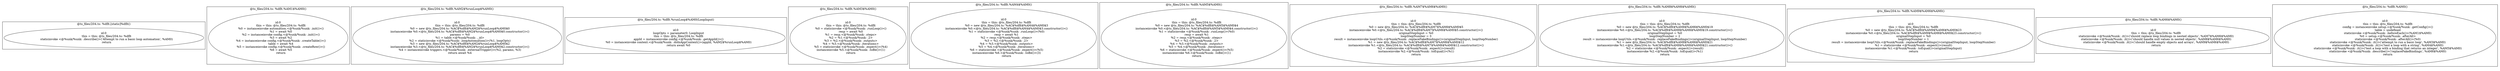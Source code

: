 digraph "204.ts" {
subgraph "cluster_@ts_files/204.ts: %dflt.[static]%dflt()" {
  label="@ts_files/204.ts: %dflt.[static]%dflt()";
  Node33700 [label="id:0
      this = this: @ts_files/204.ts: %dflt
      staticinvoke <@%unk/%unk: .describe()>('Attempt to run a basic loop automation', %AM0)
      return"];
}
subgraph "cluster_@ts_files/204.ts: %dflt.%AM1$%AM0()" {
  label="@ts_files/204.ts: %dflt.%AM1$%AM0()";
  Node25660 [label="id:0
      this = this: @ts_files/204.ts: %dflt
      %0 = instanceinvoke automation.<@%unk/%unk: .init()>()
      %1 = await %0
      %2 = instanceinvoke config.<@%unk/%unk: .init()>()
      %3 = await %2
      %4 = instanceinvoke config.<@%unk/%unk: .createTable()>()
      table = await %4
      %5 = instanceinvoke config.<@%unk/%unk: .createRow()>()
      %6 = await %5
      return"];
}
subgraph "cluster_@ts_files/204.ts: %dflt.%AM2$%runLoop$%AM0()" {
  label="@ts_files/204.ts: %dflt.%AM2$%runLoop$%AM0()";
  Node33910 [label="id:0
      this = this: @ts_files/204.ts: %dflt
      %0 = new @ts_files/204.ts: %AC$%dflt$%AM2$%runLoop$%AM0$0
      instanceinvoke %0.<@ts_files/204.ts: %AC$%dflt$%AM2$%runLoop$%AM0$0.constructor()>()
      params = %0
      %1 = table.<@%unk/%unk: ._id>
      %2 = staticinvoke <@%unk/%unk: .loopAutomation()>(%1, loopOpts)
      %3 = new @ts_files/204.ts: %AC$%dflt$%AM2$%runLoop$%AM0$2
      instanceinvoke %3.<@ts_files/204.ts: %AC$%dflt$%AM2$%runLoop$%AM0$2.constructor()>()
      %4 = instanceinvoke triggers.<@%unk/%unk: .externalTrigger()>(%2, params, %3)
      return await %4"];
}
subgraph "cluster_@ts_files/204.ts: %dflt.%runLoop$%AM0(LoopInput)" {
  label="@ts_files/204.ts: %dflt.%runLoop$%AM0(LoopInput)";
  Node40640 [label="id:0
      loopOpts = parameter0: LoopInput
      this = this: @ts_files/204.ts: %dflt
      appId = instanceinvoke config.<@%unk/%unk: .getAppId()>()
      %0 = instanceinvoke context.<@%unk/%unk: .doInAppContext()>(appId, %AM2$%runLoop$%AM0)
      return await %0"];
}
subgraph "cluster_@ts_files/204.ts: %dflt.%AM3$%AM0()" {
  label="@ts_files/204.ts: %dflt.%AM3$%AM0()";
  Node25680 [label="id:0
      this = this: @ts_files/204.ts: %dflt
      %0 = staticinvoke <@%unk/%unk: .runLoop()>()
      resp = await %0
      %1 = resp.<@%unk/%unk: .steps>
      %2 = %1.<@%unk/%unk: .2>
      %3 = %2.<@%unk/%unk: .outputs>
      %4 = %3.<@%unk/%unk: .iterations>
      %5 = staticinvoke <@%unk/%unk: .expect()>(%4)
      instanceinvoke %5.<@%unk/%unk: .toBe()>(1)
      return"];
}
subgraph "cluster_@ts_files/204.ts: %dflt.%AM4$%AM0()" {
  label="@ts_files/204.ts: %dflt.%AM4$%AM0()";
  Node25690 [label="id:0
      this = this: @ts_files/204.ts: %dflt
      %0 = new @ts_files/204.ts: %AC$%dflt$%AM4$%AM0$3
      instanceinvoke %0.<@ts_files/204.ts: %AC$%dflt$%AM4$%AM0$3.constructor()>()
      %1 = staticinvoke <@%unk/%unk: .runLoop()>(%0)
      resp = await %1
      %2 = resp.<@%unk/%unk: .steps>
      %3 = %2.<@%unk/%unk: .2>
      %4 = %3.<@%unk/%unk: .outputs>
      %5 = %4.<@%unk/%unk: .iterations>
      %6 = staticinvoke <@%unk/%unk: .expect()>(%5)
      instanceinvoke %6.<@%unk/%unk: .toBe()>(3)
      return"];
}
subgraph "cluster_@ts_files/204.ts: %dflt.%AM5$%AM0()" {
  label="@ts_files/204.ts: %dflt.%AM5$%AM0()";
  Node25700 [label="id:0
      this = this: @ts_files/204.ts: %dflt
      %0 = new @ts_files/204.ts: %AC$%dflt$%AM5$%AM0$4
      instanceinvoke %0.<@ts_files/204.ts: %AC$%dflt$%AM5$%AM0$4.constructor()>()
      %1 = staticinvoke <@%unk/%unk: .runLoop()>(%0)
      resp = await %1
      %2 = resp.<@%unk/%unk: .steps>
      %3 = %2.<@%unk/%unk: .2>
      %4 = %3.<@%unk/%unk: .outputs>
      %5 = %4.<@%unk/%unk: .iterations>
      %6 = staticinvoke <@%unk/%unk: .expect()>(%5)
      instanceinvoke %6.<@%unk/%unk: .toBe()>(1)
      return"];
}
subgraph "cluster_@ts_files/204.ts: %dflt.%AM7$%AM6$%AM0()" {
  label="@ts_files/204.ts: %dflt.%AM7$%AM6$%AM0()";
  Node28410 [label="id:0
      this = this: @ts_files/204.ts: %dflt
      %0 = new @ts_files/204.ts: %AC$%dflt$%AM7$%AM6$%AM0$5
      instanceinvoke %0.<@ts_files/204.ts: %AC$%dflt$%AM7$%AM6$%AM0$5.constructor()>()
      originalStepInput = %0
      loopStepNumber = 3
      result = instanceinvoke loopUtils.<@%unk/%unk: .replaceFakeBindings()>(originalStepInput, loopStepNumber)
      %1 = new @ts_files/204.ts: %AC$%dflt$%AM7$%AM6$%AM0$12
      instanceinvoke %1.<@ts_files/204.ts: %AC$%dflt$%AM7$%AM6$%AM0$12.constructor()>()
      %2 = staticinvoke <@%unk/%unk: .expect()>(result)
      instanceinvoke %2.<@%unk/%unk: .toEqual()>(%1)
      return"];
}
subgraph "cluster_@ts_files/204.ts: %dflt.%AM8$%AM6$%AM0()" {
  label="@ts_files/204.ts: %dflt.%AM8$%AM6$%AM0()";
  Node28420 [label="id:0
      this = this: @ts_files/204.ts: %dflt
      %0 = new @ts_files/204.ts: %AC$%dflt$%AM8$%AM6$%AM0$19
      instanceinvoke %0.<@ts_files/204.ts: %AC$%dflt$%AM8$%AM6$%AM0$19.constructor()>()
      originalStepInput = %0
      loopStepNumber = 2
      result = instanceinvoke loopUtils.<@%unk/%unk: .replaceFakeBindings()>(originalStepInput, loopStepNumber)
      %1 = new @ts_files/204.ts: %AC$%dflt$%AM8$%AM6$%AM0$21
      instanceinvoke %1.<@ts_files/204.ts: %AC$%dflt$%AM8$%AM6$%AM0$21.constructor()>()
      %2 = staticinvoke <@%unk/%unk: .expect()>(result)
      instanceinvoke %2.<@%unk/%unk: .toEqual()>(%1)
      return"];
}
subgraph "cluster_@ts_files/204.ts: %dflt.%AM9$%AM6$%AM0()" {
  label="@ts_files/204.ts: %dflt.%AM9$%AM6$%AM0()";
  Node28430 [label="id:0
      this = this: @ts_files/204.ts: %dflt
      %0 = new @ts_files/204.ts: %AC$%dflt$%AM9$%AM6$%AM0$23
      instanceinvoke %0.<@ts_files/204.ts: %AC$%dflt$%AM9$%AM6$%AM0$23.constructor()>()
      originalStepInput = %0
      loopStepNumber = 1
      result = instanceinvoke loopUtils.<@%unk/%unk: .replaceFakeBindings()>(originalStepInput, loopStepNumber)
      %1 = staticinvoke <@%unk/%unk: .expect()>(result)
      instanceinvoke %1.<@%unk/%unk: .toEqual()>(originalStepInput)
      return"];
}
subgraph "cluster_@ts_files/204.ts: %dflt.%AM6$%AM0()" {
  label="@ts_files/204.ts: %dflt.%AM6$%AM0()";
  Node25710 [label="id:0
      this = this: @ts_files/204.ts: %dflt
      staticinvoke <@%unk/%unk: .it()>('should replace loop bindings in nested objects', %AM7$%AM6$%AM0)
      staticinvoke <@%unk/%unk: .it()>('should handle null values in nested objects', %AM8$%AM6$%AM0)
      staticinvoke <@%unk/%unk: .it()>('should handle empty objects and arrays', %AM9$%AM6$%AM0)
      return"];
}
subgraph "cluster_@ts_files/204.ts: %dflt.%AM0()" {
  label="@ts_files/204.ts: %dflt.%AM0()";
  Node23020 [label="id:0
      this = this: @ts_files/204.ts: %dflt
      config = instanceinvoke setup.<@%unk/%unk: .getConfig()>()
      table = undefined
      staticinvoke <@%unk/%unk: .beforeEach()>(%AM1$%AM0)
      %0 = setup.<@%unk/%unk: .afterAll>
      staticinvoke <@%unk/%unk: .afterAll()>(%0)
      staticinvoke <@%unk/%unk: .it()>('attempt to run a basic loop', %AM3$%AM0)
      staticinvoke <@%unk/%unk: .it()>('test a loop with a string', %AM4$%AM0)
      staticinvoke <@%unk/%unk: .it()>('test a loop with a binding that returns an integer', %AM5$%AM0)
      staticinvoke <@%unk/%unk: .describe()>('replaceFakeBindings', %AM6$%AM0)
      return"];
}
}
